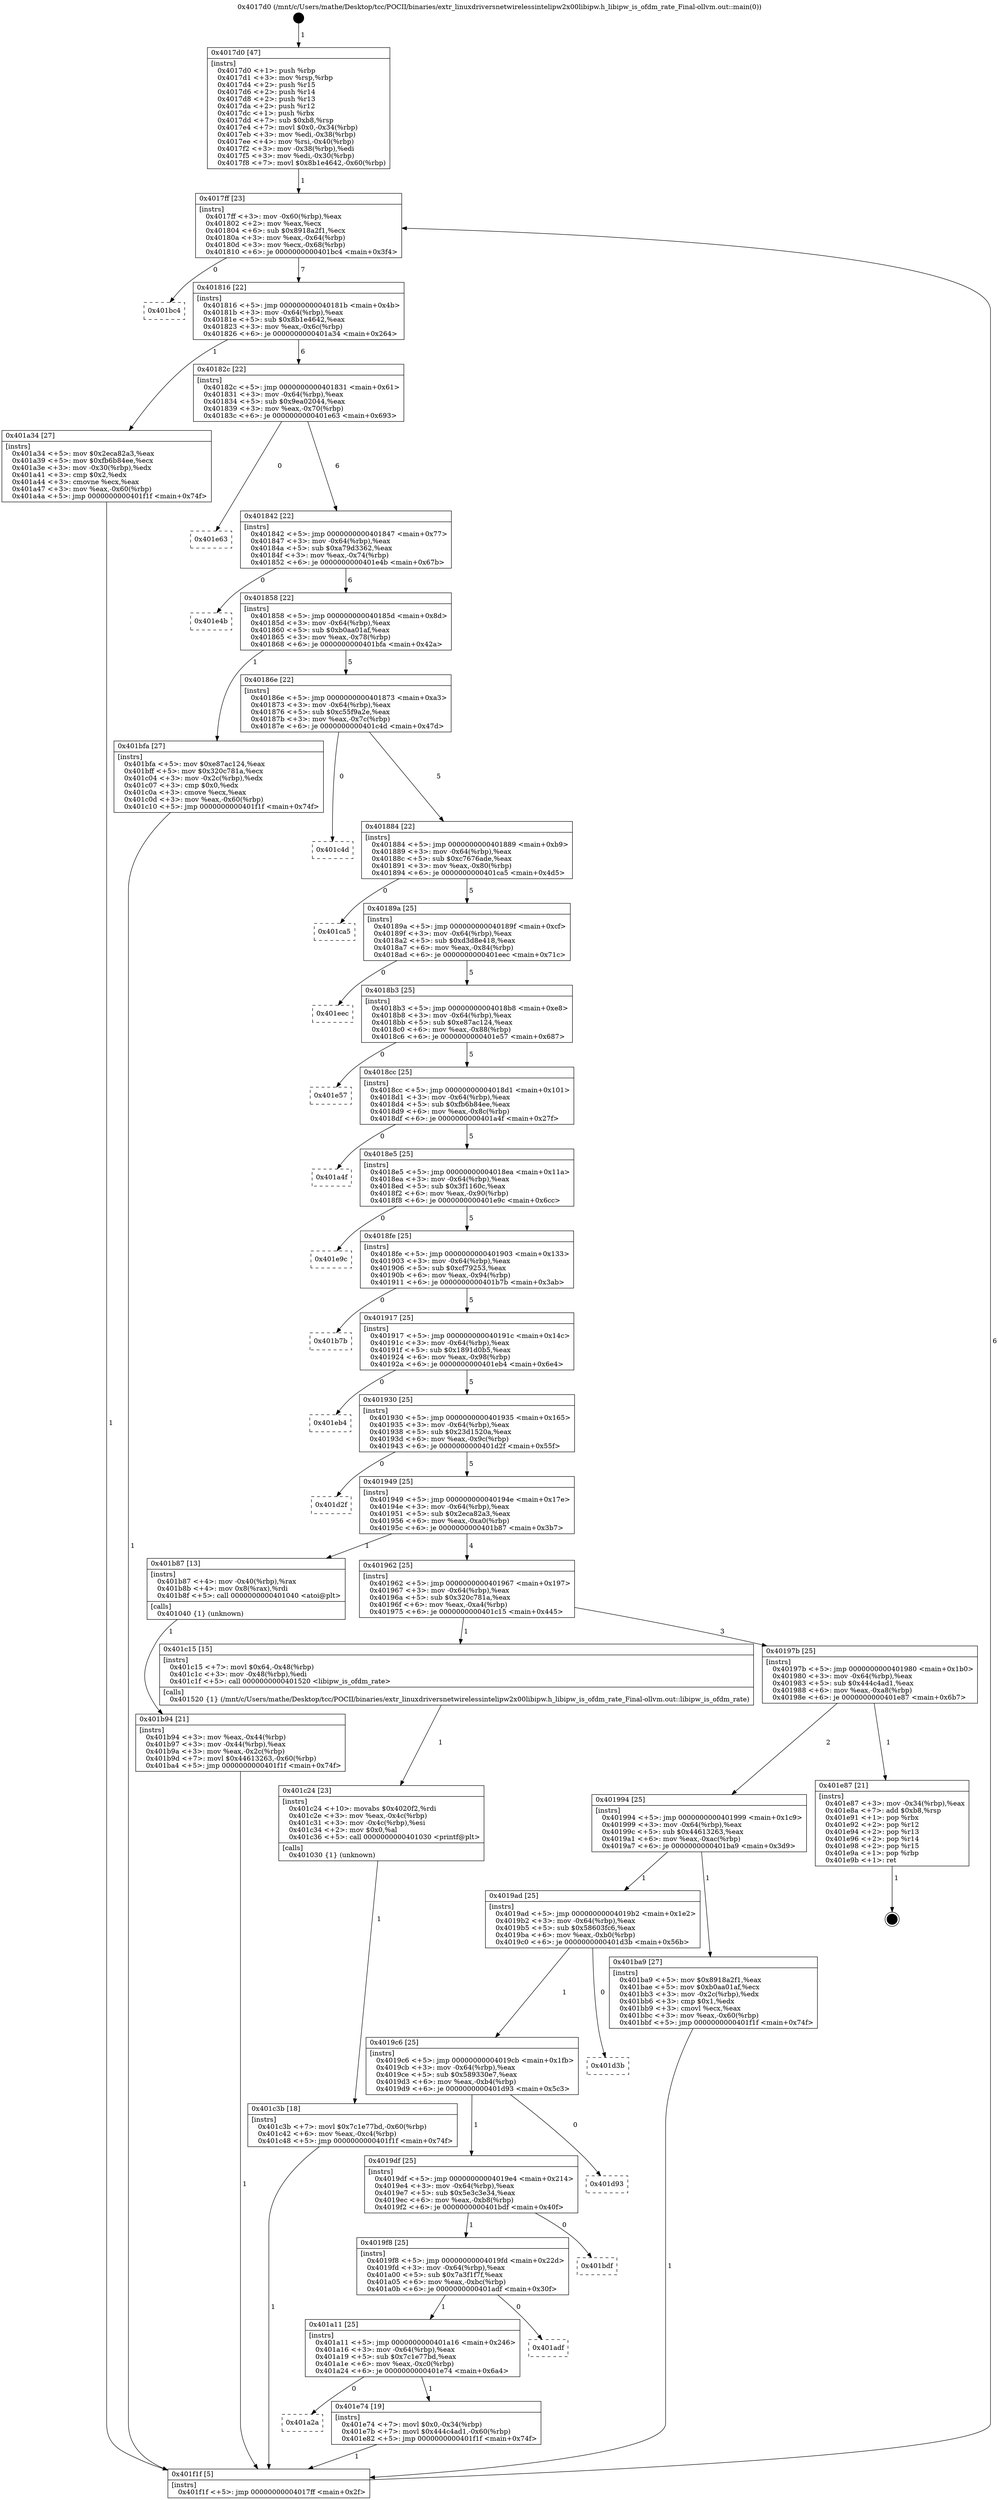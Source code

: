 digraph "0x4017d0" {
  label = "0x4017d0 (/mnt/c/Users/mathe/Desktop/tcc/POCII/binaries/extr_linuxdriversnetwirelessintelipw2x00libipw.h_libipw_is_ofdm_rate_Final-ollvm.out::main(0))"
  labelloc = "t"
  node[shape=record]

  Entry [label="",width=0.3,height=0.3,shape=circle,fillcolor=black,style=filled]
  "0x4017ff" [label="{
     0x4017ff [23]\l
     | [instrs]\l
     &nbsp;&nbsp;0x4017ff \<+3\>: mov -0x60(%rbp),%eax\l
     &nbsp;&nbsp;0x401802 \<+2\>: mov %eax,%ecx\l
     &nbsp;&nbsp;0x401804 \<+6\>: sub $0x8918a2f1,%ecx\l
     &nbsp;&nbsp;0x40180a \<+3\>: mov %eax,-0x64(%rbp)\l
     &nbsp;&nbsp;0x40180d \<+3\>: mov %ecx,-0x68(%rbp)\l
     &nbsp;&nbsp;0x401810 \<+6\>: je 0000000000401bc4 \<main+0x3f4\>\l
  }"]
  "0x401bc4" [label="{
     0x401bc4\l
  }", style=dashed]
  "0x401816" [label="{
     0x401816 [22]\l
     | [instrs]\l
     &nbsp;&nbsp;0x401816 \<+5\>: jmp 000000000040181b \<main+0x4b\>\l
     &nbsp;&nbsp;0x40181b \<+3\>: mov -0x64(%rbp),%eax\l
     &nbsp;&nbsp;0x40181e \<+5\>: sub $0x8b1e4642,%eax\l
     &nbsp;&nbsp;0x401823 \<+3\>: mov %eax,-0x6c(%rbp)\l
     &nbsp;&nbsp;0x401826 \<+6\>: je 0000000000401a34 \<main+0x264\>\l
  }"]
  Exit [label="",width=0.3,height=0.3,shape=circle,fillcolor=black,style=filled,peripheries=2]
  "0x401a34" [label="{
     0x401a34 [27]\l
     | [instrs]\l
     &nbsp;&nbsp;0x401a34 \<+5\>: mov $0x2eca82a3,%eax\l
     &nbsp;&nbsp;0x401a39 \<+5\>: mov $0xfb6b84ee,%ecx\l
     &nbsp;&nbsp;0x401a3e \<+3\>: mov -0x30(%rbp),%edx\l
     &nbsp;&nbsp;0x401a41 \<+3\>: cmp $0x2,%edx\l
     &nbsp;&nbsp;0x401a44 \<+3\>: cmovne %ecx,%eax\l
     &nbsp;&nbsp;0x401a47 \<+3\>: mov %eax,-0x60(%rbp)\l
     &nbsp;&nbsp;0x401a4a \<+5\>: jmp 0000000000401f1f \<main+0x74f\>\l
  }"]
  "0x40182c" [label="{
     0x40182c [22]\l
     | [instrs]\l
     &nbsp;&nbsp;0x40182c \<+5\>: jmp 0000000000401831 \<main+0x61\>\l
     &nbsp;&nbsp;0x401831 \<+3\>: mov -0x64(%rbp),%eax\l
     &nbsp;&nbsp;0x401834 \<+5\>: sub $0x9ea02044,%eax\l
     &nbsp;&nbsp;0x401839 \<+3\>: mov %eax,-0x70(%rbp)\l
     &nbsp;&nbsp;0x40183c \<+6\>: je 0000000000401e63 \<main+0x693\>\l
  }"]
  "0x401f1f" [label="{
     0x401f1f [5]\l
     | [instrs]\l
     &nbsp;&nbsp;0x401f1f \<+5\>: jmp 00000000004017ff \<main+0x2f\>\l
  }"]
  "0x4017d0" [label="{
     0x4017d0 [47]\l
     | [instrs]\l
     &nbsp;&nbsp;0x4017d0 \<+1\>: push %rbp\l
     &nbsp;&nbsp;0x4017d1 \<+3\>: mov %rsp,%rbp\l
     &nbsp;&nbsp;0x4017d4 \<+2\>: push %r15\l
     &nbsp;&nbsp;0x4017d6 \<+2\>: push %r14\l
     &nbsp;&nbsp;0x4017d8 \<+2\>: push %r13\l
     &nbsp;&nbsp;0x4017da \<+2\>: push %r12\l
     &nbsp;&nbsp;0x4017dc \<+1\>: push %rbx\l
     &nbsp;&nbsp;0x4017dd \<+7\>: sub $0xb8,%rsp\l
     &nbsp;&nbsp;0x4017e4 \<+7\>: movl $0x0,-0x34(%rbp)\l
     &nbsp;&nbsp;0x4017eb \<+3\>: mov %edi,-0x38(%rbp)\l
     &nbsp;&nbsp;0x4017ee \<+4\>: mov %rsi,-0x40(%rbp)\l
     &nbsp;&nbsp;0x4017f2 \<+3\>: mov -0x38(%rbp),%edi\l
     &nbsp;&nbsp;0x4017f5 \<+3\>: mov %edi,-0x30(%rbp)\l
     &nbsp;&nbsp;0x4017f8 \<+7\>: movl $0x8b1e4642,-0x60(%rbp)\l
  }"]
  "0x401a2a" [label="{
     0x401a2a\l
  }", style=dashed]
  "0x401e63" [label="{
     0x401e63\l
  }", style=dashed]
  "0x401842" [label="{
     0x401842 [22]\l
     | [instrs]\l
     &nbsp;&nbsp;0x401842 \<+5\>: jmp 0000000000401847 \<main+0x77\>\l
     &nbsp;&nbsp;0x401847 \<+3\>: mov -0x64(%rbp),%eax\l
     &nbsp;&nbsp;0x40184a \<+5\>: sub $0xa79d3362,%eax\l
     &nbsp;&nbsp;0x40184f \<+3\>: mov %eax,-0x74(%rbp)\l
     &nbsp;&nbsp;0x401852 \<+6\>: je 0000000000401e4b \<main+0x67b\>\l
  }"]
  "0x401e74" [label="{
     0x401e74 [19]\l
     | [instrs]\l
     &nbsp;&nbsp;0x401e74 \<+7\>: movl $0x0,-0x34(%rbp)\l
     &nbsp;&nbsp;0x401e7b \<+7\>: movl $0x444c4ad1,-0x60(%rbp)\l
     &nbsp;&nbsp;0x401e82 \<+5\>: jmp 0000000000401f1f \<main+0x74f\>\l
  }"]
  "0x401e4b" [label="{
     0x401e4b\l
  }", style=dashed]
  "0x401858" [label="{
     0x401858 [22]\l
     | [instrs]\l
     &nbsp;&nbsp;0x401858 \<+5\>: jmp 000000000040185d \<main+0x8d\>\l
     &nbsp;&nbsp;0x40185d \<+3\>: mov -0x64(%rbp),%eax\l
     &nbsp;&nbsp;0x401860 \<+5\>: sub $0xb0aa01af,%eax\l
     &nbsp;&nbsp;0x401865 \<+3\>: mov %eax,-0x78(%rbp)\l
     &nbsp;&nbsp;0x401868 \<+6\>: je 0000000000401bfa \<main+0x42a\>\l
  }"]
  "0x401a11" [label="{
     0x401a11 [25]\l
     | [instrs]\l
     &nbsp;&nbsp;0x401a11 \<+5\>: jmp 0000000000401a16 \<main+0x246\>\l
     &nbsp;&nbsp;0x401a16 \<+3\>: mov -0x64(%rbp),%eax\l
     &nbsp;&nbsp;0x401a19 \<+5\>: sub $0x7c1e77bd,%eax\l
     &nbsp;&nbsp;0x401a1e \<+6\>: mov %eax,-0xc0(%rbp)\l
     &nbsp;&nbsp;0x401a24 \<+6\>: je 0000000000401e74 \<main+0x6a4\>\l
  }"]
  "0x401bfa" [label="{
     0x401bfa [27]\l
     | [instrs]\l
     &nbsp;&nbsp;0x401bfa \<+5\>: mov $0xe87ac124,%eax\l
     &nbsp;&nbsp;0x401bff \<+5\>: mov $0x320c781a,%ecx\l
     &nbsp;&nbsp;0x401c04 \<+3\>: mov -0x2c(%rbp),%edx\l
     &nbsp;&nbsp;0x401c07 \<+3\>: cmp $0x0,%edx\l
     &nbsp;&nbsp;0x401c0a \<+3\>: cmove %ecx,%eax\l
     &nbsp;&nbsp;0x401c0d \<+3\>: mov %eax,-0x60(%rbp)\l
     &nbsp;&nbsp;0x401c10 \<+5\>: jmp 0000000000401f1f \<main+0x74f\>\l
  }"]
  "0x40186e" [label="{
     0x40186e [22]\l
     | [instrs]\l
     &nbsp;&nbsp;0x40186e \<+5\>: jmp 0000000000401873 \<main+0xa3\>\l
     &nbsp;&nbsp;0x401873 \<+3\>: mov -0x64(%rbp),%eax\l
     &nbsp;&nbsp;0x401876 \<+5\>: sub $0xc55f9a2e,%eax\l
     &nbsp;&nbsp;0x40187b \<+3\>: mov %eax,-0x7c(%rbp)\l
     &nbsp;&nbsp;0x40187e \<+6\>: je 0000000000401c4d \<main+0x47d\>\l
  }"]
  "0x401adf" [label="{
     0x401adf\l
  }", style=dashed]
  "0x401c4d" [label="{
     0x401c4d\l
  }", style=dashed]
  "0x401884" [label="{
     0x401884 [22]\l
     | [instrs]\l
     &nbsp;&nbsp;0x401884 \<+5\>: jmp 0000000000401889 \<main+0xb9\>\l
     &nbsp;&nbsp;0x401889 \<+3\>: mov -0x64(%rbp),%eax\l
     &nbsp;&nbsp;0x40188c \<+5\>: sub $0xc7676ade,%eax\l
     &nbsp;&nbsp;0x401891 \<+3\>: mov %eax,-0x80(%rbp)\l
     &nbsp;&nbsp;0x401894 \<+6\>: je 0000000000401ca5 \<main+0x4d5\>\l
  }"]
  "0x4019f8" [label="{
     0x4019f8 [25]\l
     | [instrs]\l
     &nbsp;&nbsp;0x4019f8 \<+5\>: jmp 00000000004019fd \<main+0x22d\>\l
     &nbsp;&nbsp;0x4019fd \<+3\>: mov -0x64(%rbp),%eax\l
     &nbsp;&nbsp;0x401a00 \<+5\>: sub $0x7a3f1f7f,%eax\l
     &nbsp;&nbsp;0x401a05 \<+6\>: mov %eax,-0xbc(%rbp)\l
     &nbsp;&nbsp;0x401a0b \<+6\>: je 0000000000401adf \<main+0x30f\>\l
  }"]
  "0x401ca5" [label="{
     0x401ca5\l
  }", style=dashed]
  "0x40189a" [label="{
     0x40189a [25]\l
     | [instrs]\l
     &nbsp;&nbsp;0x40189a \<+5\>: jmp 000000000040189f \<main+0xcf\>\l
     &nbsp;&nbsp;0x40189f \<+3\>: mov -0x64(%rbp),%eax\l
     &nbsp;&nbsp;0x4018a2 \<+5\>: sub $0xd3d8e418,%eax\l
     &nbsp;&nbsp;0x4018a7 \<+6\>: mov %eax,-0x84(%rbp)\l
     &nbsp;&nbsp;0x4018ad \<+6\>: je 0000000000401eec \<main+0x71c\>\l
  }"]
  "0x401bdf" [label="{
     0x401bdf\l
  }", style=dashed]
  "0x401eec" [label="{
     0x401eec\l
  }", style=dashed]
  "0x4018b3" [label="{
     0x4018b3 [25]\l
     | [instrs]\l
     &nbsp;&nbsp;0x4018b3 \<+5\>: jmp 00000000004018b8 \<main+0xe8\>\l
     &nbsp;&nbsp;0x4018b8 \<+3\>: mov -0x64(%rbp),%eax\l
     &nbsp;&nbsp;0x4018bb \<+5\>: sub $0xe87ac124,%eax\l
     &nbsp;&nbsp;0x4018c0 \<+6\>: mov %eax,-0x88(%rbp)\l
     &nbsp;&nbsp;0x4018c6 \<+6\>: je 0000000000401e57 \<main+0x687\>\l
  }"]
  "0x4019df" [label="{
     0x4019df [25]\l
     | [instrs]\l
     &nbsp;&nbsp;0x4019df \<+5\>: jmp 00000000004019e4 \<main+0x214\>\l
     &nbsp;&nbsp;0x4019e4 \<+3\>: mov -0x64(%rbp),%eax\l
     &nbsp;&nbsp;0x4019e7 \<+5\>: sub $0x5e3c3e34,%eax\l
     &nbsp;&nbsp;0x4019ec \<+6\>: mov %eax,-0xb8(%rbp)\l
     &nbsp;&nbsp;0x4019f2 \<+6\>: je 0000000000401bdf \<main+0x40f\>\l
  }"]
  "0x401e57" [label="{
     0x401e57\l
  }", style=dashed]
  "0x4018cc" [label="{
     0x4018cc [25]\l
     | [instrs]\l
     &nbsp;&nbsp;0x4018cc \<+5\>: jmp 00000000004018d1 \<main+0x101\>\l
     &nbsp;&nbsp;0x4018d1 \<+3\>: mov -0x64(%rbp),%eax\l
     &nbsp;&nbsp;0x4018d4 \<+5\>: sub $0xfb6b84ee,%eax\l
     &nbsp;&nbsp;0x4018d9 \<+6\>: mov %eax,-0x8c(%rbp)\l
     &nbsp;&nbsp;0x4018df \<+6\>: je 0000000000401a4f \<main+0x27f\>\l
  }"]
  "0x401d93" [label="{
     0x401d93\l
  }", style=dashed]
  "0x401a4f" [label="{
     0x401a4f\l
  }", style=dashed]
  "0x4018e5" [label="{
     0x4018e5 [25]\l
     | [instrs]\l
     &nbsp;&nbsp;0x4018e5 \<+5\>: jmp 00000000004018ea \<main+0x11a\>\l
     &nbsp;&nbsp;0x4018ea \<+3\>: mov -0x64(%rbp),%eax\l
     &nbsp;&nbsp;0x4018ed \<+5\>: sub $0x3f1160c,%eax\l
     &nbsp;&nbsp;0x4018f2 \<+6\>: mov %eax,-0x90(%rbp)\l
     &nbsp;&nbsp;0x4018f8 \<+6\>: je 0000000000401e9c \<main+0x6cc\>\l
  }"]
  "0x4019c6" [label="{
     0x4019c6 [25]\l
     | [instrs]\l
     &nbsp;&nbsp;0x4019c6 \<+5\>: jmp 00000000004019cb \<main+0x1fb\>\l
     &nbsp;&nbsp;0x4019cb \<+3\>: mov -0x64(%rbp),%eax\l
     &nbsp;&nbsp;0x4019ce \<+5\>: sub $0x589330e7,%eax\l
     &nbsp;&nbsp;0x4019d3 \<+6\>: mov %eax,-0xb4(%rbp)\l
     &nbsp;&nbsp;0x4019d9 \<+6\>: je 0000000000401d93 \<main+0x5c3\>\l
  }"]
  "0x401e9c" [label="{
     0x401e9c\l
  }", style=dashed]
  "0x4018fe" [label="{
     0x4018fe [25]\l
     | [instrs]\l
     &nbsp;&nbsp;0x4018fe \<+5\>: jmp 0000000000401903 \<main+0x133\>\l
     &nbsp;&nbsp;0x401903 \<+3\>: mov -0x64(%rbp),%eax\l
     &nbsp;&nbsp;0x401906 \<+5\>: sub $0xcf79253,%eax\l
     &nbsp;&nbsp;0x40190b \<+6\>: mov %eax,-0x94(%rbp)\l
     &nbsp;&nbsp;0x401911 \<+6\>: je 0000000000401b7b \<main+0x3ab\>\l
  }"]
  "0x401d3b" [label="{
     0x401d3b\l
  }", style=dashed]
  "0x401b7b" [label="{
     0x401b7b\l
  }", style=dashed]
  "0x401917" [label="{
     0x401917 [25]\l
     | [instrs]\l
     &nbsp;&nbsp;0x401917 \<+5\>: jmp 000000000040191c \<main+0x14c\>\l
     &nbsp;&nbsp;0x40191c \<+3\>: mov -0x64(%rbp),%eax\l
     &nbsp;&nbsp;0x40191f \<+5\>: sub $0x1891d0b5,%eax\l
     &nbsp;&nbsp;0x401924 \<+6\>: mov %eax,-0x98(%rbp)\l
     &nbsp;&nbsp;0x40192a \<+6\>: je 0000000000401eb4 \<main+0x6e4\>\l
  }"]
  "0x401c3b" [label="{
     0x401c3b [18]\l
     | [instrs]\l
     &nbsp;&nbsp;0x401c3b \<+7\>: movl $0x7c1e77bd,-0x60(%rbp)\l
     &nbsp;&nbsp;0x401c42 \<+6\>: mov %eax,-0xc4(%rbp)\l
     &nbsp;&nbsp;0x401c48 \<+5\>: jmp 0000000000401f1f \<main+0x74f\>\l
  }"]
  "0x401eb4" [label="{
     0x401eb4\l
  }", style=dashed]
  "0x401930" [label="{
     0x401930 [25]\l
     | [instrs]\l
     &nbsp;&nbsp;0x401930 \<+5\>: jmp 0000000000401935 \<main+0x165\>\l
     &nbsp;&nbsp;0x401935 \<+3\>: mov -0x64(%rbp),%eax\l
     &nbsp;&nbsp;0x401938 \<+5\>: sub $0x23d1520a,%eax\l
     &nbsp;&nbsp;0x40193d \<+6\>: mov %eax,-0x9c(%rbp)\l
     &nbsp;&nbsp;0x401943 \<+6\>: je 0000000000401d2f \<main+0x55f\>\l
  }"]
  "0x401c24" [label="{
     0x401c24 [23]\l
     | [instrs]\l
     &nbsp;&nbsp;0x401c24 \<+10\>: movabs $0x4020f2,%rdi\l
     &nbsp;&nbsp;0x401c2e \<+3\>: mov %eax,-0x4c(%rbp)\l
     &nbsp;&nbsp;0x401c31 \<+3\>: mov -0x4c(%rbp),%esi\l
     &nbsp;&nbsp;0x401c34 \<+2\>: mov $0x0,%al\l
     &nbsp;&nbsp;0x401c36 \<+5\>: call 0000000000401030 \<printf@plt\>\l
     | [calls]\l
     &nbsp;&nbsp;0x401030 \{1\} (unknown)\l
  }"]
  "0x401d2f" [label="{
     0x401d2f\l
  }", style=dashed]
  "0x401949" [label="{
     0x401949 [25]\l
     | [instrs]\l
     &nbsp;&nbsp;0x401949 \<+5\>: jmp 000000000040194e \<main+0x17e\>\l
     &nbsp;&nbsp;0x40194e \<+3\>: mov -0x64(%rbp),%eax\l
     &nbsp;&nbsp;0x401951 \<+5\>: sub $0x2eca82a3,%eax\l
     &nbsp;&nbsp;0x401956 \<+6\>: mov %eax,-0xa0(%rbp)\l
     &nbsp;&nbsp;0x40195c \<+6\>: je 0000000000401b87 \<main+0x3b7\>\l
  }"]
  "0x4019ad" [label="{
     0x4019ad [25]\l
     | [instrs]\l
     &nbsp;&nbsp;0x4019ad \<+5\>: jmp 00000000004019b2 \<main+0x1e2\>\l
     &nbsp;&nbsp;0x4019b2 \<+3\>: mov -0x64(%rbp),%eax\l
     &nbsp;&nbsp;0x4019b5 \<+5\>: sub $0x58603fc6,%eax\l
     &nbsp;&nbsp;0x4019ba \<+6\>: mov %eax,-0xb0(%rbp)\l
     &nbsp;&nbsp;0x4019c0 \<+6\>: je 0000000000401d3b \<main+0x56b\>\l
  }"]
  "0x401b87" [label="{
     0x401b87 [13]\l
     | [instrs]\l
     &nbsp;&nbsp;0x401b87 \<+4\>: mov -0x40(%rbp),%rax\l
     &nbsp;&nbsp;0x401b8b \<+4\>: mov 0x8(%rax),%rdi\l
     &nbsp;&nbsp;0x401b8f \<+5\>: call 0000000000401040 \<atoi@plt\>\l
     | [calls]\l
     &nbsp;&nbsp;0x401040 \{1\} (unknown)\l
  }"]
  "0x401962" [label="{
     0x401962 [25]\l
     | [instrs]\l
     &nbsp;&nbsp;0x401962 \<+5\>: jmp 0000000000401967 \<main+0x197\>\l
     &nbsp;&nbsp;0x401967 \<+3\>: mov -0x64(%rbp),%eax\l
     &nbsp;&nbsp;0x40196a \<+5\>: sub $0x320c781a,%eax\l
     &nbsp;&nbsp;0x40196f \<+6\>: mov %eax,-0xa4(%rbp)\l
     &nbsp;&nbsp;0x401975 \<+6\>: je 0000000000401c15 \<main+0x445\>\l
  }"]
  "0x401b94" [label="{
     0x401b94 [21]\l
     | [instrs]\l
     &nbsp;&nbsp;0x401b94 \<+3\>: mov %eax,-0x44(%rbp)\l
     &nbsp;&nbsp;0x401b97 \<+3\>: mov -0x44(%rbp),%eax\l
     &nbsp;&nbsp;0x401b9a \<+3\>: mov %eax,-0x2c(%rbp)\l
     &nbsp;&nbsp;0x401b9d \<+7\>: movl $0x44613263,-0x60(%rbp)\l
     &nbsp;&nbsp;0x401ba4 \<+5\>: jmp 0000000000401f1f \<main+0x74f\>\l
  }"]
  "0x401ba9" [label="{
     0x401ba9 [27]\l
     | [instrs]\l
     &nbsp;&nbsp;0x401ba9 \<+5\>: mov $0x8918a2f1,%eax\l
     &nbsp;&nbsp;0x401bae \<+5\>: mov $0xb0aa01af,%ecx\l
     &nbsp;&nbsp;0x401bb3 \<+3\>: mov -0x2c(%rbp),%edx\l
     &nbsp;&nbsp;0x401bb6 \<+3\>: cmp $0x1,%edx\l
     &nbsp;&nbsp;0x401bb9 \<+3\>: cmovl %ecx,%eax\l
     &nbsp;&nbsp;0x401bbc \<+3\>: mov %eax,-0x60(%rbp)\l
     &nbsp;&nbsp;0x401bbf \<+5\>: jmp 0000000000401f1f \<main+0x74f\>\l
  }"]
  "0x401c15" [label="{
     0x401c15 [15]\l
     | [instrs]\l
     &nbsp;&nbsp;0x401c15 \<+7\>: movl $0x64,-0x48(%rbp)\l
     &nbsp;&nbsp;0x401c1c \<+3\>: mov -0x48(%rbp),%edi\l
     &nbsp;&nbsp;0x401c1f \<+5\>: call 0000000000401520 \<libipw_is_ofdm_rate\>\l
     | [calls]\l
     &nbsp;&nbsp;0x401520 \{1\} (/mnt/c/Users/mathe/Desktop/tcc/POCII/binaries/extr_linuxdriversnetwirelessintelipw2x00libipw.h_libipw_is_ofdm_rate_Final-ollvm.out::libipw_is_ofdm_rate)\l
  }"]
  "0x40197b" [label="{
     0x40197b [25]\l
     | [instrs]\l
     &nbsp;&nbsp;0x40197b \<+5\>: jmp 0000000000401980 \<main+0x1b0\>\l
     &nbsp;&nbsp;0x401980 \<+3\>: mov -0x64(%rbp),%eax\l
     &nbsp;&nbsp;0x401983 \<+5\>: sub $0x444c4ad1,%eax\l
     &nbsp;&nbsp;0x401988 \<+6\>: mov %eax,-0xa8(%rbp)\l
     &nbsp;&nbsp;0x40198e \<+6\>: je 0000000000401e87 \<main+0x6b7\>\l
  }"]
  "0x401994" [label="{
     0x401994 [25]\l
     | [instrs]\l
     &nbsp;&nbsp;0x401994 \<+5\>: jmp 0000000000401999 \<main+0x1c9\>\l
     &nbsp;&nbsp;0x401999 \<+3\>: mov -0x64(%rbp),%eax\l
     &nbsp;&nbsp;0x40199c \<+5\>: sub $0x44613263,%eax\l
     &nbsp;&nbsp;0x4019a1 \<+6\>: mov %eax,-0xac(%rbp)\l
     &nbsp;&nbsp;0x4019a7 \<+6\>: je 0000000000401ba9 \<main+0x3d9\>\l
  }"]
  "0x401e87" [label="{
     0x401e87 [21]\l
     | [instrs]\l
     &nbsp;&nbsp;0x401e87 \<+3\>: mov -0x34(%rbp),%eax\l
     &nbsp;&nbsp;0x401e8a \<+7\>: add $0xb8,%rsp\l
     &nbsp;&nbsp;0x401e91 \<+1\>: pop %rbx\l
     &nbsp;&nbsp;0x401e92 \<+2\>: pop %r12\l
     &nbsp;&nbsp;0x401e94 \<+2\>: pop %r13\l
     &nbsp;&nbsp;0x401e96 \<+2\>: pop %r14\l
     &nbsp;&nbsp;0x401e98 \<+2\>: pop %r15\l
     &nbsp;&nbsp;0x401e9a \<+1\>: pop %rbp\l
     &nbsp;&nbsp;0x401e9b \<+1\>: ret\l
  }"]
  Entry -> "0x4017d0" [label=" 1"]
  "0x4017ff" -> "0x401bc4" [label=" 0"]
  "0x4017ff" -> "0x401816" [label=" 7"]
  "0x401e87" -> Exit [label=" 1"]
  "0x401816" -> "0x401a34" [label=" 1"]
  "0x401816" -> "0x40182c" [label=" 6"]
  "0x401a34" -> "0x401f1f" [label=" 1"]
  "0x4017d0" -> "0x4017ff" [label=" 1"]
  "0x401f1f" -> "0x4017ff" [label=" 6"]
  "0x401e74" -> "0x401f1f" [label=" 1"]
  "0x40182c" -> "0x401e63" [label=" 0"]
  "0x40182c" -> "0x401842" [label=" 6"]
  "0x401a11" -> "0x401a2a" [label=" 0"]
  "0x401842" -> "0x401e4b" [label=" 0"]
  "0x401842" -> "0x401858" [label=" 6"]
  "0x401a11" -> "0x401e74" [label=" 1"]
  "0x401858" -> "0x401bfa" [label=" 1"]
  "0x401858" -> "0x40186e" [label=" 5"]
  "0x4019f8" -> "0x401a11" [label=" 1"]
  "0x40186e" -> "0x401c4d" [label=" 0"]
  "0x40186e" -> "0x401884" [label=" 5"]
  "0x4019f8" -> "0x401adf" [label=" 0"]
  "0x401884" -> "0x401ca5" [label=" 0"]
  "0x401884" -> "0x40189a" [label=" 5"]
  "0x4019df" -> "0x4019f8" [label=" 1"]
  "0x40189a" -> "0x401eec" [label=" 0"]
  "0x40189a" -> "0x4018b3" [label=" 5"]
  "0x4019df" -> "0x401bdf" [label=" 0"]
  "0x4018b3" -> "0x401e57" [label=" 0"]
  "0x4018b3" -> "0x4018cc" [label=" 5"]
  "0x4019c6" -> "0x4019df" [label=" 1"]
  "0x4018cc" -> "0x401a4f" [label=" 0"]
  "0x4018cc" -> "0x4018e5" [label=" 5"]
  "0x4019c6" -> "0x401d93" [label=" 0"]
  "0x4018e5" -> "0x401e9c" [label=" 0"]
  "0x4018e5" -> "0x4018fe" [label=" 5"]
  "0x4019ad" -> "0x4019c6" [label=" 1"]
  "0x4018fe" -> "0x401b7b" [label=" 0"]
  "0x4018fe" -> "0x401917" [label=" 5"]
  "0x4019ad" -> "0x401d3b" [label=" 0"]
  "0x401917" -> "0x401eb4" [label=" 0"]
  "0x401917" -> "0x401930" [label=" 5"]
  "0x401c3b" -> "0x401f1f" [label=" 1"]
  "0x401930" -> "0x401d2f" [label=" 0"]
  "0x401930" -> "0x401949" [label=" 5"]
  "0x401c24" -> "0x401c3b" [label=" 1"]
  "0x401949" -> "0x401b87" [label=" 1"]
  "0x401949" -> "0x401962" [label=" 4"]
  "0x401b87" -> "0x401b94" [label=" 1"]
  "0x401b94" -> "0x401f1f" [label=" 1"]
  "0x401c15" -> "0x401c24" [label=" 1"]
  "0x401962" -> "0x401c15" [label=" 1"]
  "0x401962" -> "0x40197b" [label=" 3"]
  "0x401bfa" -> "0x401f1f" [label=" 1"]
  "0x40197b" -> "0x401e87" [label=" 1"]
  "0x40197b" -> "0x401994" [label=" 2"]
  "0x401ba9" -> "0x401f1f" [label=" 1"]
  "0x401994" -> "0x401ba9" [label=" 1"]
  "0x401994" -> "0x4019ad" [label=" 1"]
}
